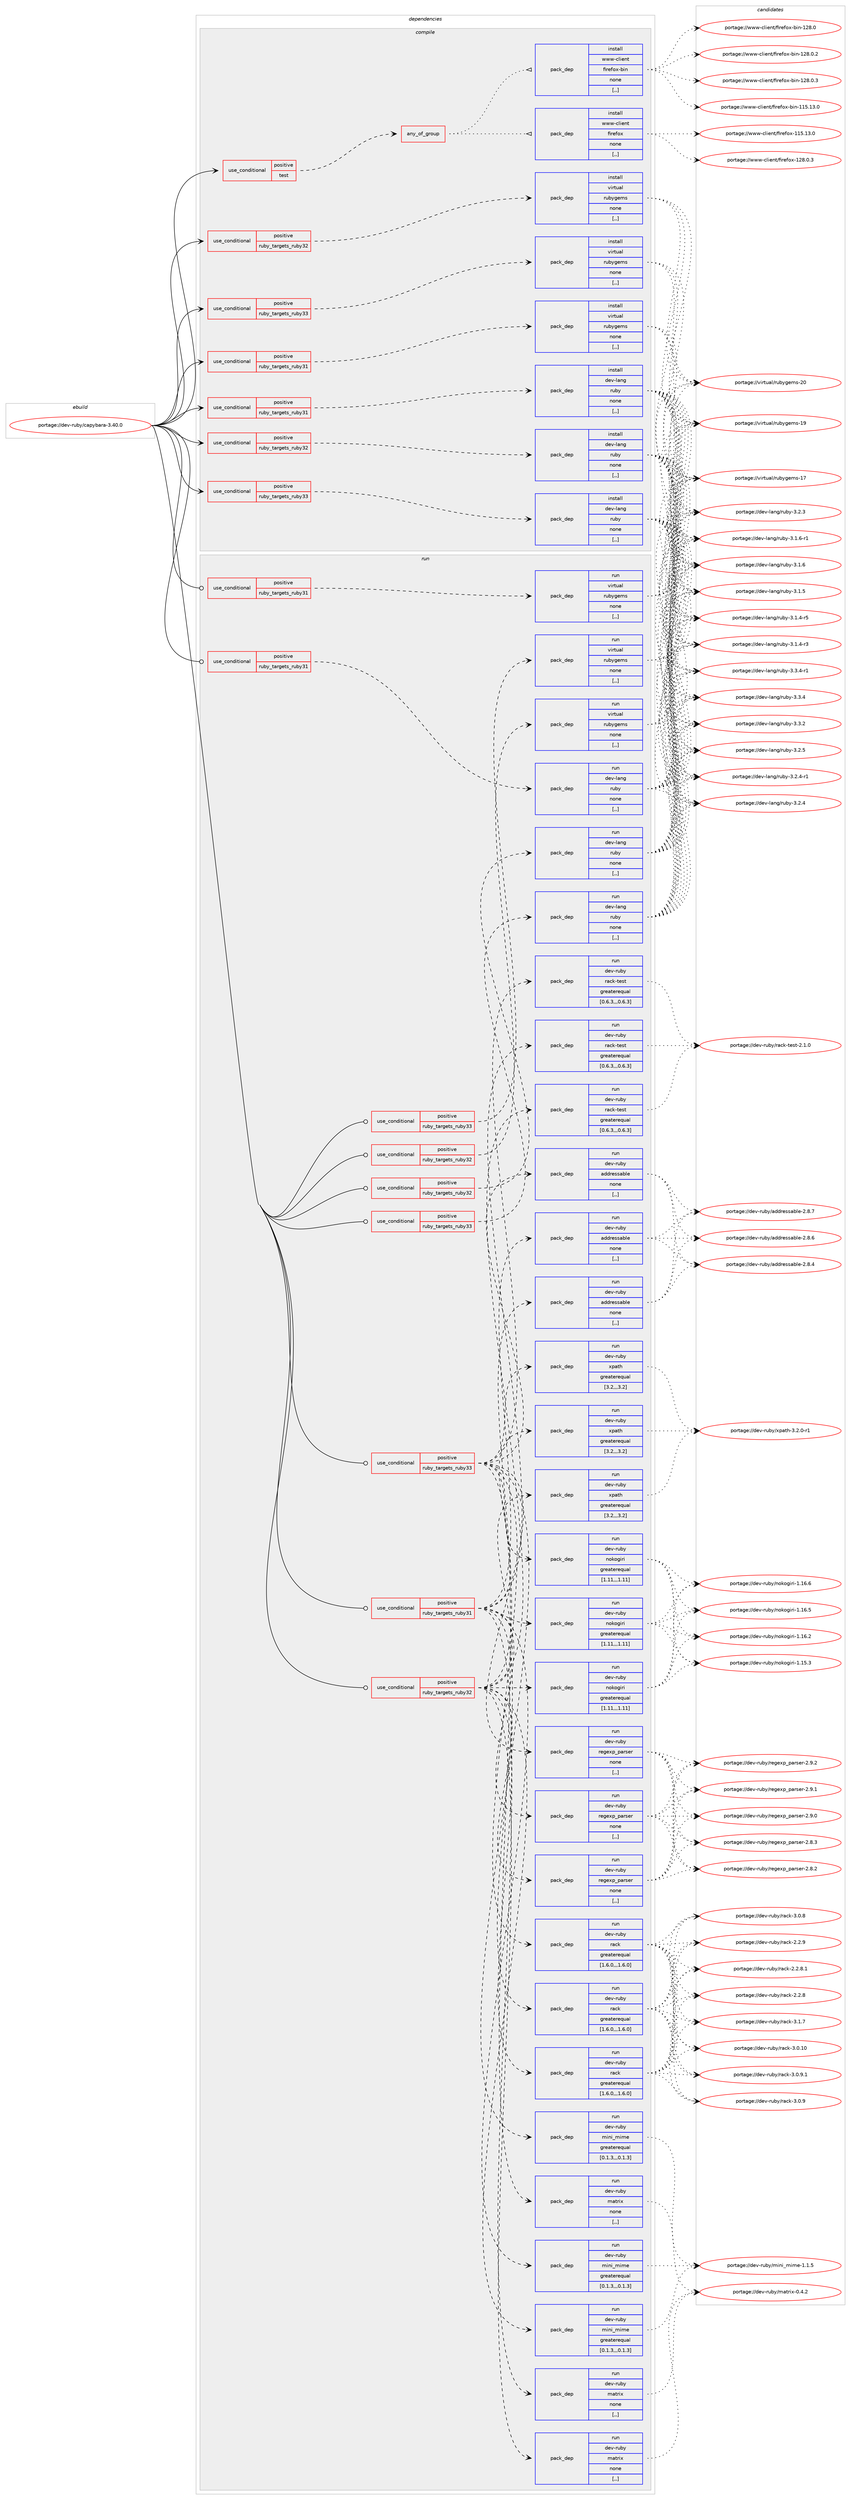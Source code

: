 digraph prolog {

# *************
# Graph options
# *************

newrank=true;
concentrate=true;
compound=true;
graph [rankdir=LR,fontname=Helvetica,fontsize=10,ranksep=1.5];#, ranksep=2.5, nodesep=0.2];
edge  [arrowhead=vee];
node  [fontname=Helvetica,fontsize=10];

# **********
# The ebuild
# **********

subgraph cluster_leftcol {
color=gray;
label=<<i>ebuild</i>>;
id [label="portage://dev-ruby/capybara-3.40.0", color=red, width=4, href="../dev-ruby/capybara-3.40.0.svg"];
}

# ****************
# The dependencies
# ****************

subgraph cluster_midcol {
color=gray;
label=<<i>dependencies</i>>;
subgraph cluster_compile {
fillcolor="#eeeeee";
style=filled;
label=<<i>compile</i>>;
subgraph cond45460 {
dependency178878 [label=<<TABLE BORDER="0" CELLBORDER="1" CELLSPACING="0" CELLPADDING="4"><TR><TD ROWSPAN="3" CELLPADDING="10">use_conditional</TD></TR><TR><TD>positive</TD></TR><TR><TD>ruby_targets_ruby31</TD></TR></TABLE>>, shape=none, color=red];
subgraph pack132127 {
dependency178879 [label=<<TABLE BORDER="0" CELLBORDER="1" CELLSPACING="0" CELLPADDING="4" WIDTH="220"><TR><TD ROWSPAN="6" CELLPADDING="30">pack_dep</TD></TR><TR><TD WIDTH="110">install</TD></TR><TR><TD>dev-lang</TD></TR><TR><TD>ruby</TD></TR><TR><TD>none</TD></TR><TR><TD>[,,]</TD></TR></TABLE>>, shape=none, color=blue];
}
dependency178878:e -> dependency178879:w [weight=20,style="dashed",arrowhead="vee"];
}
id:e -> dependency178878:w [weight=20,style="solid",arrowhead="vee"];
subgraph cond45461 {
dependency178880 [label=<<TABLE BORDER="0" CELLBORDER="1" CELLSPACING="0" CELLPADDING="4"><TR><TD ROWSPAN="3" CELLPADDING="10">use_conditional</TD></TR><TR><TD>positive</TD></TR><TR><TD>ruby_targets_ruby31</TD></TR></TABLE>>, shape=none, color=red];
subgraph pack132128 {
dependency178881 [label=<<TABLE BORDER="0" CELLBORDER="1" CELLSPACING="0" CELLPADDING="4" WIDTH="220"><TR><TD ROWSPAN="6" CELLPADDING="30">pack_dep</TD></TR><TR><TD WIDTH="110">install</TD></TR><TR><TD>virtual</TD></TR><TR><TD>rubygems</TD></TR><TR><TD>none</TD></TR><TR><TD>[,,]</TD></TR></TABLE>>, shape=none, color=blue];
}
dependency178880:e -> dependency178881:w [weight=20,style="dashed",arrowhead="vee"];
}
id:e -> dependency178880:w [weight=20,style="solid",arrowhead="vee"];
subgraph cond45462 {
dependency178882 [label=<<TABLE BORDER="0" CELLBORDER="1" CELLSPACING="0" CELLPADDING="4"><TR><TD ROWSPAN="3" CELLPADDING="10">use_conditional</TD></TR><TR><TD>positive</TD></TR><TR><TD>ruby_targets_ruby32</TD></TR></TABLE>>, shape=none, color=red];
subgraph pack132129 {
dependency178883 [label=<<TABLE BORDER="0" CELLBORDER="1" CELLSPACING="0" CELLPADDING="4" WIDTH="220"><TR><TD ROWSPAN="6" CELLPADDING="30">pack_dep</TD></TR><TR><TD WIDTH="110">install</TD></TR><TR><TD>dev-lang</TD></TR><TR><TD>ruby</TD></TR><TR><TD>none</TD></TR><TR><TD>[,,]</TD></TR></TABLE>>, shape=none, color=blue];
}
dependency178882:e -> dependency178883:w [weight=20,style="dashed",arrowhead="vee"];
}
id:e -> dependency178882:w [weight=20,style="solid",arrowhead="vee"];
subgraph cond45463 {
dependency178884 [label=<<TABLE BORDER="0" CELLBORDER="1" CELLSPACING="0" CELLPADDING="4"><TR><TD ROWSPAN="3" CELLPADDING="10">use_conditional</TD></TR><TR><TD>positive</TD></TR><TR><TD>ruby_targets_ruby32</TD></TR></TABLE>>, shape=none, color=red];
subgraph pack132130 {
dependency178885 [label=<<TABLE BORDER="0" CELLBORDER="1" CELLSPACING="0" CELLPADDING="4" WIDTH="220"><TR><TD ROWSPAN="6" CELLPADDING="30">pack_dep</TD></TR><TR><TD WIDTH="110">install</TD></TR><TR><TD>virtual</TD></TR><TR><TD>rubygems</TD></TR><TR><TD>none</TD></TR><TR><TD>[,,]</TD></TR></TABLE>>, shape=none, color=blue];
}
dependency178884:e -> dependency178885:w [weight=20,style="dashed",arrowhead="vee"];
}
id:e -> dependency178884:w [weight=20,style="solid",arrowhead="vee"];
subgraph cond45464 {
dependency178886 [label=<<TABLE BORDER="0" CELLBORDER="1" CELLSPACING="0" CELLPADDING="4"><TR><TD ROWSPAN="3" CELLPADDING="10">use_conditional</TD></TR><TR><TD>positive</TD></TR><TR><TD>ruby_targets_ruby33</TD></TR></TABLE>>, shape=none, color=red];
subgraph pack132131 {
dependency178887 [label=<<TABLE BORDER="0" CELLBORDER="1" CELLSPACING="0" CELLPADDING="4" WIDTH="220"><TR><TD ROWSPAN="6" CELLPADDING="30">pack_dep</TD></TR><TR><TD WIDTH="110">install</TD></TR><TR><TD>dev-lang</TD></TR><TR><TD>ruby</TD></TR><TR><TD>none</TD></TR><TR><TD>[,,]</TD></TR></TABLE>>, shape=none, color=blue];
}
dependency178886:e -> dependency178887:w [weight=20,style="dashed",arrowhead="vee"];
}
id:e -> dependency178886:w [weight=20,style="solid",arrowhead="vee"];
subgraph cond45465 {
dependency178888 [label=<<TABLE BORDER="0" CELLBORDER="1" CELLSPACING="0" CELLPADDING="4"><TR><TD ROWSPAN="3" CELLPADDING="10">use_conditional</TD></TR><TR><TD>positive</TD></TR><TR><TD>ruby_targets_ruby33</TD></TR></TABLE>>, shape=none, color=red];
subgraph pack132132 {
dependency178889 [label=<<TABLE BORDER="0" CELLBORDER="1" CELLSPACING="0" CELLPADDING="4" WIDTH="220"><TR><TD ROWSPAN="6" CELLPADDING="30">pack_dep</TD></TR><TR><TD WIDTH="110">install</TD></TR><TR><TD>virtual</TD></TR><TR><TD>rubygems</TD></TR><TR><TD>none</TD></TR><TR><TD>[,,]</TD></TR></TABLE>>, shape=none, color=blue];
}
dependency178888:e -> dependency178889:w [weight=20,style="dashed",arrowhead="vee"];
}
id:e -> dependency178888:w [weight=20,style="solid",arrowhead="vee"];
subgraph cond45466 {
dependency178890 [label=<<TABLE BORDER="0" CELLBORDER="1" CELLSPACING="0" CELLPADDING="4"><TR><TD ROWSPAN="3" CELLPADDING="10">use_conditional</TD></TR><TR><TD>positive</TD></TR><TR><TD>test</TD></TR></TABLE>>, shape=none, color=red];
subgraph any1141 {
dependency178891 [label=<<TABLE BORDER="0" CELLBORDER="1" CELLSPACING="0" CELLPADDING="4"><TR><TD CELLPADDING="10">any_of_group</TD></TR></TABLE>>, shape=none, color=red];subgraph pack132133 {
dependency178892 [label=<<TABLE BORDER="0" CELLBORDER="1" CELLSPACING="0" CELLPADDING="4" WIDTH="220"><TR><TD ROWSPAN="6" CELLPADDING="30">pack_dep</TD></TR><TR><TD WIDTH="110">install</TD></TR><TR><TD>www-client</TD></TR><TR><TD>firefox</TD></TR><TR><TD>none</TD></TR><TR><TD>[,,]</TD></TR></TABLE>>, shape=none, color=blue];
}
dependency178891:e -> dependency178892:w [weight=20,style="dotted",arrowhead="oinv"];
subgraph pack132134 {
dependency178893 [label=<<TABLE BORDER="0" CELLBORDER="1" CELLSPACING="0" CELLPADDING="4" WIDTH="220"><TR><TD ROWSPAN="6" CELLPADDING="30">pack_dep</TD></TR><TR><TD WIDTH="110">install</TD></TR><TR><TD>www-client</TD></TR><TR><TD>firefox-bin</TD></TR><TR><TD>none</TD></TR><TR><TD>[,,]</TD></TR></TABLE>>, shape=none, color=blue];
}
dependency178891:e -> dependency178893:w [weight=20,style="dotted",arrowhead="oinv"];
}
dependency178890:e -> dependency178891:w [weight=20,style="dashed",arrowhead="vee"];
}
id:e -> dependency178890:w [weight=20,style="solid",arrowhead="vee"];
}
subgraph cluster_compileandrun {
fillcolor="#eeeeee";
style=filled;
label=<<i>compile and run</i>>;
}
subgraph cluster_run {
fillcolor="#eeeeee";
style=filled;
label=<<i>run</i>>;
subgraph cond45467 {
dependency178894 [label=<<TABLE BORDER="0" CELLBORDER="1" CELLSPACING="0" CELLPADDING="4"><TR><TD ROWSPAN="3" CELLPADDING="10">use_conditional</TD></TR><TR><TD>positive</TD></TR><TR><TD>ruby_targets_ruby31</TD></TR></TABLE>>, shape=none, color=red];
subgraph pack132135 {
dependency178895 [label=<<TABLE BORDER="0" CELLBORDER="1" CELLSPACING="0" CELLPADDING="4" WIDTH="220"><TR><TD ROWSPAN="6" CELLPADDING="30">pack_dep</TD></TR><TR><TD WIDTH="110">run</TD></TR><TR><TD>dev-lang</TD></TR><TR><TD>ruby</TD></TR><TR><TD>none</TD></TR><TR><TD>[,,]</TD></TR></TABLE>>, shape=none, color=blue];
}
dependency178894:e -> dependency178895:w [weight=20,style="dashed",arrowhead="vee"];
}
id:e -> dependency178894:w [weight=20,style="solid",arrowhead="odot"];
subgraph cond45468 {
dependency178896 [label=<<TABLE BORDER="0" CELLBORDER="1" CELLSPACING="0" CELLPADDING="4"><TR><TD ROWSPAN="3" CELLPADDING="10">use_conditional</TD></TR><TR><TD>positive</TD></TR><TR><TD>ruby_targets_ruby31</TD></TR></TABLE>>, shape=none, color=red];
subgraph pack132136 {
dependency178897 [label=<<TABLE BORDER="0" CELLBORDER="1" CELLSPACING="0" CELLPADDING="4" WIDTH="220"><TR><TD ROWSPAN="6" CELLPADDING="30">pack_dep</TD></TR><TR><TD WIDTH="110">run</TD></TR><TR><TD>dev-ruby</TD></TR><TR><TD>addressable</TD></TR><TR><TD>none</TD></TR><TR><TD>[,,]</TD></TR></TABLE>>, shape=none, color=blue];
}
dependency178896:e -> dependency178897:w [weight=20,style="dashed",arrowhead="vee"];
subgraph pack132137 {
dependency178898 [label=<<TABLE BORDER="0" CELLBORDER="1" CELLSPACING="0" CELLPADDING="4" WIDTH="220"><TR><TD ROWSPAN="6" CELLPADDING="30">pack_dep</TD></TR><TR><TD WIDTH="110">run</TD></TR><TR><TD>dev-ruby</TD></TR><TR><TD>matrix</TD></TR><TR><TD>none</TD></TR><TR><TD>[,,]</TD></TR></TABLE>>, shape=none, color=blue];
}
dependency178896:e -> dependency178898:w [weight=20,style="dashed",arrowhead="vee"];
subgraph pack132138 {
dependency178899 [label=<<TABLE BORDER="0" CELLBORDER="1" CELLSPACING="0" CELLPADDING="4" WIDTH="220"><TR><TD ROWSPAN="6" CELLPADDING="30">pack_dep</TD></TR><TR><TD WIDTH="110">run</TD></TR><TR><TD>dev-ruby</TD></TR><TR><TD>mini_mime</TD></TR><TR><TD>greaterequal</TD></TR><TR><TD>[0.1.3,,,0.1.3]</TD></TR></TABLE>>, shape=none, color=blue];
}
dependency178896:e -> dependency178899:w [weight=20,style="dashed",arrowhead="vee"];
subgraph pack132139 {
dependency178900 [label=<<TABLE BORDER="0" CELLBORDER="1" CELLSPACING="0" CELLPADDING="4" WIDTH="220"><TR><TD ROWSPAN="6" CELLPADDING="30">pack_dep</TD></TR><TR><TD WIDTH="110">run</TD></TR><TR><TD>dev-ruby</TD></TR><TR><TD>nokogiri</TD></TR><TR><TD>greaterequal</TD></TR><TR><TD>[1.11,,,1.11]</TD></TR></TABLE>>, shape=none, color=blue];
}
dependency178896:e -> dependency178900:w [weight=20,style="dashed",arrowhead="vee"];
subgraph pack132140 {
dependency178901 [label=<<TABLE BORDER="0" CELLBORDER="1" CELLSPACING="0" CELLPADDING="4" WIDTH="220"><TR><TD ROWSPAN="6" CELLPADDING="30">pack_dep</TD></TR><TR><TD WIDTH="110">run</TD></TR><TR><TD>dev-ruby</TD></TR><TR><TD>rack</TD></TR><TR><TD>greaterequal</TD></TR><TR><TD>[1.6.0,,,1.6.0]</TD></TR></TABLE>>, shape=none, color=blue];
}
dependency178896:e -> dependency178901:w [weight=20,style="dashed",arrowhead="vee"];
subgraph pack132141 {
dependency178902 [label=<<TABLE BORDER="0" CELLBORDER="1" CELLSPACING="0" CELLPADDING="4" WIDTH="220"><TR><TD ROWSPAN="6" CELLPADDING="30">pack_dep</TD></TR><TR><TD WIDTH="110">run</TD></TR><TR><TD>dev-ruby</TD></TR><TR><TD>rack-test</TD></TR><TR><TD>greaterequal</TD></TR><TR><TD>[0.6.3,,,0.6.3]</TD></TR></TABLE>>, shape=none, color=blue];
}
dependency178896:e -> dependency178902:w [weight=20,style="dashed",arrowhead="vee"];
subgraph pack132142 {
dependency178903 [label=<<TABLE BORDER="0" CELLBORDER="1" CELLSPACING="0" CELLPADDING="4" WIDTH="220"><TR><TD ROWSPAN="6" CELLPADDING="30">pack_dep</TD></TR><TR><TD WIDTH="110">run</TD></TR><TR><TD>dev-ruby</TD></TR><TR><TD>regexp_parser</TD></TR><TR><TD>none</TD></TR><TR><TD>[,,]</TD></TR></TABLE>>, shape=none, color=blue];
}
dependency178896:e -> dependency178903:w [weight=20,style="dashed",arrowhead="vee"];
subgraph pack132143 {
dependency178904 [label=<<TABLE BORDER="0" CELLBORDER="1" CELLSPACING="0" CELLPADDING="4" WIDTH="220"><TR><TD ROWSPAN="6" CELLPADDING="30">pack_dep</TD></TR><TR><TD WIDTH="110">run</TD></TR><TR><TD>dev-ruby</TD></TR><TR><TD>xpath</TD></TR><TR><TD>greaterequal</TD></TR><TR><TD>[3.2,,,3.2]</TD></TR></TABLE>>, shape=none, color=blue];
}
dependency178896:e -> dependency178904:w [weight=20,style="dashed",arrowhead="vee"];
}
id:e -> dependency178896:w [weight=20,style="solid",arrowhead="odot"];
subgraph cond45469 {
dependency178905 [label=<<TABLE BORDER="0" CELLBORDER="1" CELLSPACING="0" CELLPADDING="4"><TR><TD ROWSPAN="3" CELLPADDING="10">use_conditional</TD></TR><TR><TD>positive</TD></TR><TR><TD>ruby_targets_ruby31</TD></TR></TABLE>>, shape=none, color=red];
subgraph pack132144 {
dependency178906 [label=<<TABLE BORDER="0" CELLBORDER="1" CELLSPACING="0" CELLPADDING="4" WIDTH="220"><TR><TD ROWSPAN="6" CELLPADDING="30">pack_dep</TD></TR><TR><TD WIDTH="110">run</TD></TR><TR><TD>virtual</TD></TR><TR><TD>rubygems</TD></TR><TR><TD>none</TD></TR><TR><TD>[,,]</TD></TR></TABLE>>, shape=none, color=blue];
}
dependency178905:e -> dependency178906:w [weight=20,style="dashed",arrowhead="vee"];
}
id:e -> dependency178905:w [weight=20,style="solid",arrowhead="odot"];
subgraph cond45470 {
dependency178907 [label=<<TABLE BORDER="0" CELLBORDER="1" CELLSPACING="0" CELLPADDING="4"><TR><TD ROWSPAN="3" CELLPADDING="10">use_conditional</TD></TR><TR><TD>positive</TD></TR><TR><TD>ruby_targets_ruby32</TD></TR></TABLE>>, shape=none, color=red];
subgraph pack132145 {
dependency178908 [label=<<TABLE BORDER="0" CELLBORDER="1" CELLSPACING="0" CELLPADDING="4" WIDTH="220"><TR><TD ROWSPAN="6" CELLPADDING="30">pack_dep</TD></TR><TR><TD WIDTH="110">run</TD></TR><TR><TD>dev-lang</TD></TR><TR><TD>ruby</TD></TR><TR><TD>none</TD></TR><TR><TD>[,,]</TD></TR></TABLE>>, shape=none, color=blue];
}
dependency178907:e -> dependency178908:w [weight=20,style="dashed",arrowhead="vee"];
}
id:e -> dependency178907:w [weight=20,style="solid",arrowhead="odot"];
subgraph cond45471 {
dependency178909 [label=<<TABLE BORDER="0" CELLBORDER="1" CELLSPACING="0" CELLPADDING="4"><TR><TD ROWSPAN="3" CELLPADDING="10">use_conditional</TD></TR><TR><TD>positive</TD></TR><TR><TD>ruby_targets_ruby32</TD></TR></TABLE>>, shape=none, color=red];
subgraph pack132146 {
dependency178910 [label=<<TABLE BORDER="0" CELLBORDER="1" CELLSPACING="0" CELLPADDING="4" WIDTH="220"><TR><TD ROWSPAN="6" CELLPADDING="30">pack_dep</TD></TR><TR><TD WIDTH="110">run</TD></TR><TR><TD>dev-ruby</TD></TR><TR><TD>addressable</TD></TR><TR><TD>none</TD></TR><TR><TD>[,,]</TD></TR></TABLE>>, shape=none, color=blue];
}
dependency178909:e -> dependency178910:w [weight=20,style="dashed",arrowhead="vee"];
subgraph pack132147 {
dependency178911 [label=<<TABLE BORDER="0" CELLBORDER="1" CELLSPACING="0" CELLPADDING="4" WIDTH="220"><TR><TD ROWSPAN="6" CELLPADDING="30">pack_dep</TD></TR><TR><TD WIDTH="110">run</TD></TR><TR><TD>dev-ruby</TD></TR><TR><TD>matrix</TD></TR><TR><TD>none</TD></TR><TR><TD>[,,]</TD></TR></TABLE>>, shape=none, color=blue];
}
dependency178909:e -> dependency178911:w [weight=20,style="dashed",arrowhead="vee"];
subgraph pack132148 {
dependency178912 [label=<<TABLE BORDER="0" CELLBORDER="1" CELLSPACING="0" CELLPADDING="4" WIDTH="220"><TR><TD ROWSPAN="6" CELLPADDING="30">pack_dep</TD></TR><TR><TD WIDTH="110">run</TD></TR><TR><TD>dev-ruby</TD></TR><TR><TD>mini_mime</TD></TR><TR><TD>greaterequal</TD></TR><TR><TD>[0.1.3,,,0.1.3]</TD></TR></TABLE>>, shape=none, color=blue];
}
dependency178909:e -> dependency178912:w [weight=20,style="dashed",arrowhead="vee"];
subgraph pack132149 {
dependency178913 [label=<<TABLE BORDER="0" CELLBORDER="1" CELLSPACING="0" CELLPADDING="4" WIDTH="220"><TR><TD ROWSPAN="6" CELLPADDING="30">pack_dep</TD></TR><TR><TD WIDTH="110">run</TD></TR><TR><TD>dev-ruby</TD></TR><TR><TD>nokogiri</TD></TR><TR><TD>greaterequal</TD></TR><TR><TD>[1.11,,,1.11]</TD></TR></TABLE>>, shape=none, color=blue];
}
dependency178909:e -> dependency178913:w [weight=20,style="dashed",arrowhead="vee"];
subgraph pack132150 {
dependency178914 [label=<<TABLE BORDER="0" CELLBORDER="1" CELLSPACING="0" CELLPADDING="4" WIDTH="220"><TR><TD ROWSPAN="6" CELLPADDING="30">pack_dep</TD></TR><TR><TD WIDTH="110">run</TD></TR><TR><TD>dev-ruby</TD></TR><TR><TD>rack</TD></TR><TR><TD>greaterequal</TD></TR><TR><TD>[1.6.0,,,1.6.0]</TD></TR></TABLE>>, shape=none, color=blue];
}
dependency178909:e -> dependency178914:w [weight=20,style="dashed",arrowhead="vee"];
subgraph pack132151 {
dependency178915 [label=<<TABLE BORDER="0" CELLBORDER="1" CELLSPACING="0" CELLPADDING="4" WIDTH="220"><TR><TD ROWSPAN="6" CELLPADDING="30">pack_dep</TD></TR><TR><TD WIDTH="110">run</TD></TR><TR><TD>dev-ruby</TD></TR><TR><TD>rack-test</TD></TR><TR><TD>greaterequal</TD></TR><TR><TD>[0.6.3,,,0.6.3]</TD></TR></TABLE>>, shape=none, color=blue];
}
dependency178909:e -> dependency178915:w [weight=20,style="dashed",arrowhead="vee"];
subgraph pack132152 {
dependency178916 [label=<<TABLE BORDER="0" CELLBORDER="1" CELLSPACING="0" CELLPADDING="4" WIDTH="220"><TR><TD ROWSPAN="6" CELLPADDING="30">pack_dep</TD></TR><TR><TD WIDTH="110">run</TD></TR><TR><TD>dev-ruby</TD></TR><TR><TD>regexp_parser</TD></TR><TR><TD>none</TD></TR><TR><TD>[,,]</TD></TR></TABLE>>, shape=none, color=blue];
}
dependency178909:e -> dependency178916:w [weight=20,style="dashed",arrowhead="vee"];
subgraph pack132153 {
dependency178917 [label=<<TABLE BORDER="0" CELLBORDER="1" CELLSPACING="0" CELLPADDING="4" WIDTH="220"><TR><TD ROWSPAN="6" CELLPADDING="30">pack_dep</TD></TR><TR><TD WIDTH="110">run</TD></TR><TR><TD>dev-ruby</TD></TR><TR><TD>xpath</TD></TR><TR><TD>greaterequal</TD></TR><TR><TD>[3.2,,,3.2]</TD></TR></TABLE>>, shape=none, color=blue];
}
dependency178909:e -> dependency178917:w [weight=20,style="dashed",arrowhead="vee"];
}
id:e -> dependency178909:w [weight=20,style="solid",arrowhead="odot"];
subgraph cond45472 {
dependency178918 [label=<<TABLE BORDER="0" CELLBORDER="1" CELLSPACING="0" CELLPADDING="4"><TR><TD ROWSPAN="3" CELLPADDING="10">use_conditional</TD></TR><TR><TD>positive</TD></TR><TR><TD>ruby_targets_ruby32</TD></TR></TABLE>>, shape=none, color=red];
subgraph pack132154 {
dependency178919 [label=<<TABLE BORDER="0" CELLBORDER="1" CELLSPACING="0" CELLPADDING="4" WIDTH="220"><TR><TD ROWSPAN="6" CELLPADDING="30">pack_dep</TD></TR><TR><TD WIDTH="110">run</TD></TR><TR><TD>virtual</TD></TR><TR><TD>rubygems</TD></TR><TR><TD>none</TD></TR><TR><TD>[,,]</TD></TR></TABLE>>, shape=none, color=blue];
}
dependency178918:e -> dependency178919:w [weight=20,style="dashed",arrowhead="vee"];
}
id:e -> dependency178918:w [weight=20,style="solid",arrowhead="odot"];
subgraph cond45473 {
dependency178920 [label=<<TABLE BORDER="0" CELLBORDER="1" CELLSPACING="0" CELLPADDING="4"><TR><TD ROWSPAN="3" CELLPADDING="10">use_conditional</TD></TR><TR><TD>positive</TD></TR><TR><TD>ruby_targets_ruby33</TD></TR></TABLE>>, shape=none, color=red];
subgraph pack132155 {
dependency178921 [label=<<TABLE BORDER="0" CELLBORDER="1" CELLSPACING="0" CELLPADDING="4" WIDTH="220"><TR><TD ROWSPAN="6" CELLPADDING="30">pack_dep</TD></TR><TR><TD WIDTH="110">run</TD></TR><TR><TD>dev-lang</TD></TR><TR><TD>ruby</TD></TR><TR><TD>none</TD></TR><TR><TD>[,,]</TD></TR></TABLE>>, shape=none, color=blue];
}
dependency178920:e -> dependency178921:w [weight=20,style="dashed",arrowhead="vee"];
}
id:e -> dependency178920:w [weight=20,style="solid",arrowhead="odot"];
subgraph cond45474 {
dependency178922 [label=<<TABLE BORDER="0" CELLBORDER="1" CELLSPACING="0" CELLPADDING="4"><TR><TD ROWSPAN="3" CELLPADDING="10">use_conditional</TD></TR><TR><TD>positive</TD></TR><TR><TD>ruby_targets_ruby33</TD></TR></TABLE>>, shape=none, color=red];
subgraph pack132156 {
dependency178923 [label=<<TABLE BORDER="0" CELLBORDER="1" CELLSPACING="0" CELLPADDING="4" WIDTH="220"><TR><TD ROWSPAN="6" CELLPADDING="30">pack_dep</TD></TR><TR><TD WIDTH="110">run</TD></TR><TR><TD>dev-ruby</TD></TR><TR><TD>addressable</TD></TR><TR><TD>none</TD></TR><TR><TD>[,,]</TD></TR></TABLE>>, shape=none, color=blue];
}
dependency178922:e -> dependency178923:w [weight=20,style="dashed",arrowhead="vee"];
subgraph pack132157 {
dependency178924 [label=<<TABLE BORDER="0" CELLBORDER="1" CELLSPACING="0" CELLPADDING="4" WIDTH="220"><TR><TD ROWSPAN="6" CELLPADDING="30">pack_dep</TD></TR><TR><TD WIDTH="110">run</TD></TR><TR><TD>dev-ruby</TD></TR><TR><TD>matrix</TD></TR><TR><TD>none</TD></TR><TR><TD>[,,]</TD></TR></TABLE>>, shape=none, color=blue];
}
dependency178922:e -> dependency178924:w [weight=20,style="dashed",arrowhead="vee"];
subgraph pack132158 {
dependency178925 [label=<<TABLE BORDER="0" CELLBORDER="1" CELLSPACING="0" CELLPADDING="4" WIDTH="220"><TR><TD ROWSPAN="6" CELLPADDING="30">pack_dep</TD></TR><TR><TD WIDTH="110">run</TD></TR><TR><TD>dev-ruby</TD></TR><TR><TD>mini_mime</TD></TR><TR><TD>greaterequal</TD></TR><TR><TD>[0.1.3,,,0.1.3]</TD></TR></TABLE>>, shape=none, color=blue];
}
dependency178922:e -> dependency178925:w [weight=20,style="dashed",arrowhead="vee"];
subgraph pack132159 {
dependency178926 [label=<<TABLE BORDER="0" CELLBORDER="1" CELLSPACING="0" CELLPADDING="4" WIDTH="220"><TR><TD ROWSPAN="6" CELLPADDING="30">pack_dep</TD></TR><TR><TD WIDTH="110">run</TD></TR><TR><TD>dev-ruby</TD></TR><TR><TD>nokogiri</TD></TR><TR><TD>greaterequal</TD></TR><TR><TD>[1.11,,,1.11]</TD></TR></TABLE>>, shape=none, color=blue];
}
dependency178922:e -> dependency178926:w [weight=20,style="dashed",arrowhead="vee"];
subgraph pack132160 {
dependency178927 [label=<<TABLE BORDER="0" CELLBORDER="1" CELLSPACING="0" CELLPADDING="4" WIDTH="220"><TR><TD ROWSPAN="6" CELLPADDING="30">pack_dep</TD></TR><TR><TD WIDTH="110">run</TD></TR><TR><TD>dev-ruby</TD></TR><TR><TD>rack</TD></TR><TR><TD>greaterequal</TD></TR><TR><TD>[1.6.0,,,1.6.0]</TD></TR></TABLE>>, shape=none, color=blue];
}
dependency178922:e -> dependency178927:w [weight=20,style="dashed",arrowhead="vee"];
subgraph pack132161 {
dependency178928 [label=<<TABLE BORDER="0" CELLBORDER="1" CELLSPACING="0" CELLPADDING="4" WIDTH="220"><TR><TD ROWSPAN="6" CELLPADDING="30">pack_dep</TD></TR><TR><TD WIDTH="110">run</TD></TR><TR><TD>dev-ruby</TD></TR><TR><TD>rack-test</TD></TR><TR><TD>greaterequal</TD></TR><TR><TD>[0.6.3,,,0.6.3]</TD></TR></TABLE>>, shape=none, color=blue];
}
dependency178922:e -> dependency178928:w [weight=20,style="dashed",arrowhead="vee"];
subgraph pack132162 {
dependency178929 [label=<<TABLE BORDER="0" CELLBORDER="1" CELLSPACING="0" CELLPADDING="4" WIDTH="220"><TR><TD ROWSPAN="6" CELLPADDING="30">pack_dep</TD></TR><TR><TD WIDTH="110">run</TD></TR><TR><TD>dev-ruby</TD></TR><TR><TD>regexp_parser</TD></TR><TR><TD>none</TD></TR><TR><TD>[,,]</TD></TR></TABLE>>, shape=none, color=blue];
}
dependency178922:e -> dependency178929:w [weight=20,style="dashed",arrowhead="vee"];
subgraph pack132163 {
dependency178930 [label=<<TABLE BORDER="0" CELLBORDER="1" CELLSPACING="0" CELLPADDING="4" WIDTH="220"><TR><TD ROWSPAN="6" CELLPADDING="30">pack_dep</TD></TR><TR><TD WIDTH="110">run</TD></TR><TR><TD>dev-ruby</TD></TR><TR><TD>xpath</TD></TR><TR><TD>greaterequal</TD></TR><TR><TD>[3.2,,,3.2]</TD></TR></TABLE>>, shape=none, color=blue];
}
dependency178922:e -> dependency178930:w [weight=20,style="dashed",arrowhead="vee"];
}
id:e -> dependency178922:w [weight=20,style="solid",arrowhead="odot"];
subgraph cond45475 {
dependency178931 [label=<<TABLE BORDER="0" CELLBORDER="1" CELLSPACING="0" CELLPADDING="4"><TR><TD ROWSPAN="3" CELLPADDING="10">use_conditional</TD></TR><TR><TD>positive</TD></TR><TR><TD>ruby_targets_ruby33</TD></TR></TABLE>>, shape=none, color=red];
subgraph pack132164 {
dependency178932 [label=<<TABLE BORDER="0" CELLBORDER="1" CELLSPACING="0" CELLPADDING="4" WIDTH="220"><TR><TD ROWSPAN="6" CELLPADDING="30">pack_dep</TD></TR><TR><TD WIDTH="110">run</TD></TR><TR><TD>virtual</TD></TR><TR><TD>rubygems</TD></TR><TR><TD>none</TD></TR><TR><TD>[,,]</TD></TR></TABLE>>, shape=none, color=blue];
}
dependency178931:e -> dependency178932:w [weight=20,style="dashed",arrowhead="vee"];
}
id:e -> dependency178931:w [weight=20,style="solid",arrowhead="odot"];
}
}

# **************
# The candidates
# **************

subgraph cluster_choices {
rank=same;
color=gray;
label=<<i>candidates</i>>;

subgraph choice132127 {
color=black;
nodesep=1;
choice100101118451089711010347114117981214551465146524511449 [label="portage://dev-lang/ruby-3.3.4-r1", color=red, width=4,href="../dev-lang/ruby-3.3.4-r1.svg"];
choice10010111845108971101034711411798121455146514652 [label="portage://dev-lang/ruby-3.3.4", color=red, width=4,href="../dev-lang/ruby-3.3.4.svg"];
choice10010111845108971101034711411798121455146514650 [label="portage://dev-lang/ruby-3.3.2", color=red, width=4,href="../dev-lang/ruby-3.3.2.svg"];
choice10010111845108971101034711411798121455146504653 [label="portage://dev-lang/ruby-3.2.5", color=red, width=4,href="../dev-lang/ruby-3.2.5.svg"];
choice100101118451089711010347114117981214551465046524511449 [label="portage://dev-lang/ruby-3.2.4-r1", color=red, width=4,href="../dev-lang/ruby-3.2.4-r1.svg"];
choice10010111845108971101034711411798121455146504652 [label="portage://dev-lang/ruby-3.2.4", color=red, width=4,href="../dev-lang/ruby-3.2.4.svg"];
choice10010111845108971101034711411798121455146504651 [label="portage://dev-lang/ruby-3.2.3", color=red, width=4,href="../dev-lang/ruby-3.2.3.svg"];
choice100101118451089711010347114117981214551464946544511449 [label="portage://dev-lang/ruby-3.1.6-r1", color=red, width=4,href="../dev-lang/ruby-3.1.6-r1.svg"];
choice10010111845108971101034711411798121455146494654 [label="portage://dev-lang/ruby-3.1.6", color=red, width=4,href="../dev-lang/ruby-3.1.6.svg"];
choice10010111845108971101034711411798121455146494653 [label="portage://dev-lang/ruby-3.1.5", color=red, width=4,href="../dev-lang/ruby-3.1.5.svg"];
choice100101118451089711010347114117981214551464946524511453 [label="portage://dev-lang/ruby-3.1.4-r5", color=red, width=4,href="../dev-lang/ruby-3.1.4-r5.svg"];
choice100101118451089711010347114117981214551464946524511451 [label="portage://dev-lang/ruby-3.1.4-r3", color=red, width=4,href="../dev-lang/ruby-3.1.4-r3.svg"];
dependency178879:e -> choice100101118451089711010347114117981214551465146524511449:w [style=dotted,weight="100"];
dependency178879:e -> choice10010111845108971101034711411798121455146514652:w [style=dotted,weight="100"];
dependency178879:e -> choice10010111845108971101034711411798121455146514650:w [style=dotted,weight="100"];
dependency178879:e -> choice10010111845108971101034711411798121455146504653:w [style=dotted,weight="100"];
dependency178879:e -> choice100101118451089711010347114117981214551465046524511449:w [style=dotted,weight="100"];
dependency178879:e -> choice10010111845108971101034711411798121455146504652:w [style=dotted,weight="100"];
dependency178879:e -> choice10010111845108971101034711411798121455146504651:w [style=dotted,weight="100"];
dependency178879:e -> choice100101118451089711010347114117981214551464946544511449:w [style=dotted,weight="100"];
dependency178879:e -> choice10010111845108971101034711411798121455146494654:w [style=dotted,weight="100"];
dependency178879:e -> choice10010111845108971101034711411798121455146494653:w [style=dotted,weight="100"];
dependency178879:e -> choice100101118451089711010347114117981214551464946524511453:w [style=dotted,weight="100"];
dependency178879:e -> choice100101118451089711010347114117981214551464946524511451:w [style=dotted,weight="100"];
}
subgraph choice132128 {
color=black;
nodesep=1;
choice118105114116117971084711411798121103101109115455048 [label="portage://virtual/rubygems-20", color=red, width=4,href="../virtual/rubygems-20.svg"];
choice118105114116117971084711411798121103101109115454957 [label="portage://virtual/rubygems-19", color=red, width=4,href="../virtual/rubygems-19.svg"];
choice118105114116117971084711411798121103101109115454955 [label="portage://virtual/rubygems-17", color=red, width=4,href="../virtual/rubygems-17.svg"];
dependency178881:e -> choice118105114116117971084711411798121103101109115455048:w [style=dotted,weight="100"];
dependency178881:e -> choice118105114116117971084711411798121103101109115454957:w [style=dotted,weight="100"];
dependency178881:e -> choice118105114116117971084711411798121103101109115454955:w [style=dotted,weight="100"];
}
subgraph choice132129 {
color=black;
nodesep=1;
choice100101118451089711010347114117981214551465146524511449 [label="portage://dev-lang/ruby-3.3.4-r1", color=red, width=4,href="../dev-lang/ruby-3.3.4-r1.svg"];
choice10010111845108971101034711411798121455146514652 [label="portage://dev-lang/ruby-3.3.4", color=red, width=4,href="../dev-lang/ruby-3.3.4.svg"];
choice10010111845108971101034711411798121455146514650 [label="portage://dev-lang/ruby-3.3.2", color=red, width=4,href="../dev-lang/ruby-3.3.2.svg"];
choice10010111845108971101034711411798121455146504653 [label="portage://dev-lang/ruby-3.2.5", color=red, width=4,href="../dev-lang/ruby-3.2.5.svg"];
choice100101118451089711010347114117981214551465046524511449 [label="portage://dev-lang/ruby-3.2.4-r1", color=red, width=4,href="../dev-lang/ruby-3.2.4-r1.svg"];
choice10010111845108971101034711411798121455146504652 [label="portage://dev-lang/ruby-3.2.4", color=red, width=4,href="../dev-lang/ruby-3.2.4.svg"];
choice10010111845108971101034711411798121455146504651 [label="portage://dev-lang/ruby-3.2.3", color=red, width=4,href="../dev-lang/ruby-3.2.3.svg"];
choice100101118451089711010347114117981214551464946544511449 [label="portage://dev-lang/ruby-3.1.6-r1", color=red, width=4,href="../dev-lang/ruby-3.1.6-r1.svg"];
choice10010111845108971101034711411798121455146494654 [label="portage://dev-lang/ruby-3.1.6", color=red, width=4,href="../dev-lang/ruby-3.1.6.svg"];
choice10010111845108971101034711411798121455146494653 [label="portage://dev-lang/ruby-3.1.5", color=red, width=4,href="../dev-lang/ruby-3.1.5.svg"];
choice100101118451089711010347114117981214551464946524511453 [label="portage://dev-lang/ruby-3.1.4-r5", color=red, width=4,href="../dev-lang/ruby-3.1.4-r5.svg"];
choice100101118451089711010347114117981214551464946524511451 [label="portage://dev-lang/ruby-3.1.4-r3", color=red, width=4,href="../dev-lang/ruby-3.1.4-r3.svg"];
dependency178883:e -> choice100101118451089711010347114117981214551465146524511449:w [style=dotted,weight="100"];
dependency178883:e -> choice10010111845108971101034711411798121455146514652:w [style=dotted,weight="100"];
dependency178883:e -> choice10010111845108971101034711411798121455146514650:w [style=dotted,weight="100"];
dependency178883:e -> choice10010111845108971101034711411798121455146504653:w [style=dotted,weight="100"];
dependency178883:e -> choice100101118451089711010347114117981214551465046524511449:w [style=dotted,weight="100"];
dependency178883:e -> choice10010111845108971101034711411798121455146504652:w [style=dotted,weight="100"];
dependency178883:e -> choice10010111845108971101034711411798121455146504651:w [style=dotted,weight="100"];
dependency178883:e -> choice100101118451089711010347114117981214551464946544511449:w [style=dotted,weight="100"];
dependency178883:e -> choice10010111845108971101034711411798121455146494654:w [style=dotted,weight="100"];
dependency178883:e -> choice10010111845108971101034711411798121455146494653:w [style=dotted,weight="100"];
dependency178883:e -> choice100101118451089711010347114117981214551464946524511453:w [style=dotted,weight="100"];
dependency178883:e -> choice100101118451089711010347114117981214551464946524511451:w [style=dotted,weight="100"];
}
subgraph choice132130 {
color=black;
nodesep=1;
choice118105114116117971084711411798121103101109115455048 [label="portage://virtual/rubygems-20", color=red, width=4,href="../virtual/rubygems-20.svg"];
choice118105114116117971084711411798121103101109115454957 [label="portage://virtual/rubygems-19", color=red, width=4,href="../virtual/rubygems-19.svg"];
choice118105114116117971084711411798121103101109115454955 [label="portage://virtual/rubygems-17", color=red, width=4,href="../virtual/rubygems-17.svg"];
dependency178885:e -> choice118105114116117971084711411798121103101109115455048:w [style=dotted,weight="100"];
dependency178885:e -> choice118105114116117971084711411798121103101109115454957:w [style=dotted,weight="100"];
dependency178885:e -> choice118105114116117971084711411798121103101109115454955:w [style=dotted,weight="100"];
}
subgraph choice132131 {
color=black;
nodesep=1;
choice100101118451089711010347114117981214551465146524511449 [label="portage://dev-lang/ruby-3.3.4-r1", color=red, width=4,href="../dev-lang/ruby-3.3.4-r1.svg"];
choice10010111845108971101034711411798121455146514652 [label="portage://dev-lang/ruby-3.3.4", color=red, width=4,href="../dev-lang/ruby-3.3.4.svg"];
choice10010111845108971101034711411798121455146514650 [label="portage://dev-lang/ruby-3.3.2", color=red, width=4,href="../dev-lang/ruby-3.3.2.svg"];
choice10010111845108971101034711411798121455146504653 [label="portage://dev-lang/ruby-3.2.5", color=red, width=4,href="../dev-lang/ruby-3.2.5.svg"];
choice100101118451089711010347114117981214551465046524511449 [label="portage://dev-lang/ruby-3.2.4-r1", color=red, width=4,href="../dev-lang/ruby-3.2.4-r1.svg"];
choice10010111845108971101034711411798121455146504652 [label="portage://dev-lang/ruby-3.2.4", color=red, width=4,href="../dev-lang/ruby-3.2.4.svg"];
choice10010111845108971101034711411798121455146504651 [label="portage://dev-lang/ruby-3.2.3", color=red, width=4,href="../dev-lang/ruby-3.2.3.svg"];
choice100101118451089711010347114117981214551464946544511449 [label="portage://dev-lang/ruby-3.1.6-r1", color=red, width=4,href="../dev-lang/ruby-3.1.6-r1.svg"];
choice10010111845108971101034711411798121455146494654 [label="portage://dev-lang/ruby-3.1.6", color=red, width=4,href="../dev-lang/ruby-3.1.6.svg"];
choice10010111845108971101034711411798121455146494653 [label="portage://dev-lang/ruby-3.1.5", color=red, width=4,href="../dev-lang/ruby-3.1.5.svg"];
choice100101118451089711010347114117981214551464946524511453 [label="portage://dev-lang/ruby-3.1.4-r5", color=red, width=4,href="../dev-lang/ruby-3.1.4-r5.svg"];
choice100101118451089711010347114117981214551464946524511451 [label="portage://dev-lang/ruby-3.1.4-r3", color=red, width=4,href="../dev-lang/ruby-3.1.4-r3.svg"];
dependency178887:e -> choice100101118451089711010347114117981214551465146524511449:w [style=dotted,weight="100"];
dependency178887:e -> choice10010111845108971101034711411798121455146514652:w [style=dotted,weight="100"];
dependency178887:e -> choice10010111845108971101034711411798121455146514650:w [style=dotted,weight="100"];
dependency178887:e -> choice10010111845108971101034711411798121455146504653:w [style=dotted,weight="100"];
dependency178887:e -> choice100101118451089711010347114117981214551465046524511449:w [style=dotted,weight="100"];
dependency178887:e -> choice10010111845108971101034711411798121455146504652:w [style=dotted,weight="100"];
dependency178887:e -> choice10010111845108971101034711411798121455146504651:w [style=dotted,weight="100"];
dependency178887:e -> choice100101118451089711010347114117981214551464946544511449:w [style=dotted,weight="100"];
dependency178887:e -> choice10010111845108971101034711411798121455146494654:w [style=dotted,weight="100"];
dependency178887:e -> choice10010111845108971101034711411798121455146494653:w [style=dotted,weight="100"];
dependency178887:e -> choice100101118451089711010347114117981214551464946524511453:w [style=dotted,weight="100"];
dependency178887:e -> choice100101118451089711010347114117981214551464946524511451:w [style=dotted,weight="100"];
}
subgraph choice132132 {
color=black;
nodesep=1;
choice118105114116117971084711411798121103101109115455048 [label="portage://virtual/rubygems-20", color=red, width=4,href="../virtual/rubygems-20.svg"];
choice118105114116117971084711411798121103101109115454957 [label="portage://virtual/rubygems-19", color=red, width=4,href="../virtual/rubygems-19.svg"];
choice118105114116117971084711411798121103101109115454955 [label="portage://virtual/rubygems-17", color=red, width=4,href="../virtual/rubygems-17.svg"];
dependency178889:e -> choice118105114116117971084711411798121103101109115455048:w [style=dotted,weight="100"];
dependency178889:e -> choice118105114116117971084711411798121103101109115454957:w [style=dotted,weight="100"];
dependency178889:e -> choice118105114116117971084711411798121103101109115454955:w [style=dotted,weight="100"];
}
subgraph choice132133 {
color=black;
nodesep=1;
choice1191191194599108105101110116471021051141011021111204549505646484651 [label="portage://www-client/firefox-128.0.3", color=red, width=4,href="../www-client/firefox-128.0.3.svg"];
choice119119119459910810510111011647102105114101102111120454949534649514648 [label="portage://www-client/firefox-115.13.0", color=red, width=4,href="../www-client/firefox-115.13.0.svg"];
dependency178892:e -> choice1191191194599108105101110116471021051141011021111204549505646484651:w [style=dotted,weight="100"];
dependency178892:e -> choice119119119459910810510111011647102105114101102111120454949534649514648:w [style=dotted,weight="100"];
}
subgraph choice132134 {
color=black;
nodesep=1;
choice11911911945991081051011101164710210511410110211112045981051104549505646484651 [label="portage://www-client/firefox-bin-128.0.3", color=red, width=4,href="../www-client/firefox-bin-128.0.3.svg"];
choice11911911945991081051011101164710210511410110211112045981051104549505646484650 [label="portage://www-client/firefox-bin-128.0.2", color=red, width=4,href="../www-client/firefox-bin-128.0.2.svg"];
choice1191191194599108105101110116471021051141011021111204598105110454950564648 [label="portage://www-client/firefox-bin-128.0", color=red, width=4,href="../www-client/firefox-bin-128.0.svg"];
choice1191191194599108105101110116471021051141011021111204598105110454949534649514648 [label="portage://www-client/firefox-bin-115.13.0", color=red, width=4,href="../www-client/firefox-bin-115.13.0.svg"];
dependency178893:e -> choice11911911945991081051011101164710210511410110211112045981051104549505646484651:w [style=dotted,weight="100"];
dependency178893:e -> choice11911911945991081051011101164710210511410110211112045981051104549505646484650:w [style=dotted,weight="100"];
dependency178893:e -> choice1191191194599108105101110116471021051141011021111204598105110454950564648:w [style=dotted,weight="100"];
dependency178893:e -> choice1191191194599108105101110116471021051141011021111204598105110454949534649514648:w [style=dotted,weight="100"];
}
subgraph choice132135 {
color=black;
nodesep=1;
choice100101118451089711010347114117981214551465146524511449 [label="portage://dev-lang/ruby-3.3.4-r1", color=red, width=4,href="../dev-lang/ruby-3.3.4-r1.svg"];
choice10010111845108971101034711411798121455146514652 [label="portage://dev-lang/ruby-3.3.4", color=red, width=4,href="../dev-lang/ruby-3.3.4.svg"];
choice10010111845108971101034711411798121455146514650 [label="portage://dev-lang/ruby-3.3.2", color=red, width=4,href="../dev-lang/ruby-3.3.2.svg"];
choice10010111845108971101034711411798121455146504653 [label="portage://dev-lang/ruby-3.2.5", color=red, width=4,href="../dev-lang/ruby-3.2.5.svg"];
choice100101118451089711010347114117981214551465046524511449 [label="portage://dev-lang/ruby-3.2.4-r1", color=red, width=4,href="../dev-lang/ruby-3.2.4-r1.svg"];
choice10010111845108971101034711411798121455146504652 [label="portage://dev-lang/ruby-3.2.4", color=red, width=4,href="../dev-lang/ruby-3.2.4.svg"];
choice10010111845108971101034711411798121455146504651 [label="portage://dev-lang/ruby-3.2.3", color=red, width=4,href="../dev-lang/ruby-3.2.3.svg"];
choice100101118451089711010347114117981214551464946544511449 [label="portage://dev-lang/ruby-3.1.6-r1", color=red, width=4,href="../dev-lang/ruby-3.1.6-r1.svg"];
choice10010111845108971101034711411798121455146494654 [label="portage://dev-lang/ruby-3.1.6", color=red, width=4,href="../dev-lang/ruby-3.1.6.svg"];
choice10010111845108971101034711411798121455146494653 [label="portage://dev-lang/ruby-3.1.5", color=red, width=4,href="../dev-lang/ruby-3.1.5.svg"];
choice100101118451089711010347114117981214551464946524511453 [label="portage://dev-lang/ruby-3.1.4-r5", color=red, width=4,href="../dev-lang/ruby-3.1.4-r5.svg"];
choice100101118451089711010347114117981214551464946524511451 [label="portage://dev-lang/ruby-3.1.4-r3", color=red, width=4,href="../dev-lang/ruby-3.1.4-r3.svg"];
dependency178895:e -> choice100101118451089711010347114117981214551465146524511449:w [style=dotted,weight="100"];
dependency178895:e -> choice10010111845108971101034711411798121455146514652:w [style=dotted,weight="100"];
dependency178895:e -> choice10010111845108971101034711411798121455146514650:w [style=dotted,weight="100"];
dependency178895:e -> choice10010111845108971101034711411798121455146504653:w [style=dotted,weight="100"];
dependency178895:e -> choice100101118451089711010347114117981214551465046524511449:w [style=dotted,weight="100"];
dependency178895:e -> choice10010111845108971101034711411798121455146504652:w [style=dotted,weight="100"];
dependency178895:e -> choice10010111845108971101034711411798121455146504651:w [style=dotted,weight="100"];
dependency178895:e -> choice100101118451089711010347114117981214551464946544511449:w [style=dotted,weight="100"];
dependency178895:e -> choice10010111845108971101034711411798121455146494654:w [style=dotted,weight="100"];
dependency178895:e -> choice10010111845108971101034711411798121455146494653:w [style=dotted,weight="100"];
dependency178895:e -> choice100101118451089711010347114117981214551464946524511453:w [style=dotted,weight="100"];
dependency178895:e -> choice100101118451089711010347114117981214551464946524511451:w [style=dotted,weight="100"];
}
subgraph choice132136 {
color=black;
nodesep=1;
choice100101118451141179812147971001001141011151159798108101455046564655 [label="portage://dev-ruby/addressable-2.8.7", color=red, width=4,href="../dev-ruby/addressable-2.8.7.svg"];
choice100101118451141179812147971001001141011151159798108101455046564654 [label="portage://dev-ruby/addressable-2.8.6", color=red, width=4,href="../dev-ruby/addressable-2.8.6.svg"];
choice100101118451141179812147971001001141011151159798108101455046564652 [label="portage://dev-ruby/addressable-2.8.4", color=red, width=4,href="../dev-ruby/addressable-2.8.4.svg"];
dependency178897:e -> choice100101118451141179812147971001001141011151159798108101455046564655:w [style=dotted,weight="100"];
dependency178897:e -> choice100101118451141179812147971001001141011151159798108101455046564654:w [style=dotted,weight="100"];
dependency178897:e -> choice100101118451141179812147971001001141011151159798108101455046564652:w [style=dotted,weight="100"];
}
subgraph choice132137 {
color=black;
nodesep=1;
choice10010111845114117981214710997116114105120454846524650 [label="portage://dev-ruby/matrix-0.4.2", color=red, width=4,href="../dev-ruby/matrix-0.4.2.svg"];
dependency178898:e -> choice10010111845114117981214710997116114105120454846524650:w [style=dotted,weight="100"];
}
subgraph choice132138 {
color=black;
nodesep=1;
choice10010111845114117981214710910511010595109105109101454946494653 [label="portage://dev-ruby/mini_mime-1.1.5", color=red, width=4,href="../dev-ruby/mini_mime-1.1.5.svg"];
dependency178899:e -> choice10010111845114117981214710910511010595109105109101454946494653:w [style=dotted,weight="100"];
}
subgraph choice132139 {
color=black;
nodesep=1;
choice10010111845114117981214711011110711110310511410545494649544654 [label="portage://dev-ruby/nokogiri-1.16.6", color=red, width=4,href="../dev-ruby/nokogiri-1.16.6.svg"];
choice10010111845114117981214711011110711110310511410545494649544653 [label="portage://dev-ruby/nokogiri-1.16.5", color=red, width=4,href="../dev-ruby/nokogiri-1.16.5.svg"];
choice10010111845114117981214711011110711110310511410545494649544650 [label="portage://dev-ruby/nokogiri-1.16.2", color=red, width=4,href="../dev-ruby/nokogiri-1.16.2.svg"];
choice10010111845114117981214711011110711110310511410545494649534651 [label="portage://dev-ruby/nokogiri-1.15.3", color=red, width=4,href="../dev-ruby/nokogiri-1.15.3.svg"];
dependency178900:e -> choice10010111845114117981214711011110711110310511410545494649544654:w [style=dotted,weight="100"];
dependency178900:e -> choice10010111845114117981214711011110711110310511410545494649544653:w [style=dotted,weight="100"];
dependency178900:e -> choice10010111845114117981214711011110711110310511410545494649544650:w [style=dotted,weight="100"];
dependency178900:e -> choice10010111845114117981214711011110711110310511410545494649534651:w [style=dotted,weight="100"];
}
subgraph choice132140 {
color=black;
nodesep=1;
choice1001011184511411798121471149799107455146494655 [label="portage://dev-ruby/rack-3.1.7", color=red, width=4,href="../dev-ruby/rack-3.1.7.svg"];
choice100101118451141179812147114979910745514648464948 [label="portage://dev-ruby/rack-3.0.10", color=red, width=4,href="../dev-ruby/rack-3.0.10.svg"];
choice10010111845114117981214711497991074551464846574649 [label="portage://dev-ruby/rack-3.0.9.1", color=red, width=4,href="../dev-ruby/rack-3.0.9.1.svg"];
choice1001011184511411798121471149799107455146484657 [label="portage://dev-ruby/rack-3.0.9", color=red, width=4,href="../dev-ruby/rack-3.0.9.svg"];
choice1001011184511411798121471149799107455146484656 [label="portage://dev-ruby/rack-3.0.8", color=red, width=4,href="../dev-ruby/rack-3.0.8.svg"];
choice1001011184511411798121471149799107455046504657 [label="portage://dev-ruby/rack-2.2.9", color=red, width=4,href="../dev-ruby/rack-2.2.9.svg"];
choice10010111845114117981214711497991074550465046564649 [label="portage://dev-ruby/rack-2.2.8.1", color=red, width=4,href="../dev-ruby/rack-2.2.8.1.svg"];
choice1001011184511411798121471149799107455046504656 [label="portage://dev-ruby/rack-2.2.8", color=red, width=4,href="../dev-ruby/rack-2.2.8.svg"];
dependency178901:e -> choice1001011184511411798121471149799107455146494655:w [style=dotted,weight="100"];
dependency178901:e -> choice100101118451141179812147114979910745514648464948:w [style=dotted,weight="100"];
dependency178901:e -> choice10010111845114117981214711497991074551464846574649:w [style=dotted,weight="100"];
dependency178901:e -> choice1001011184511411798121471149799107455146484657:w [style=dotted,weight="100"];
dependency178901:e -> choice1001011184511411798121471149799107455146484656:w [style=dotted,weight="100"];
dependency178901:e -> choice1001011184511411798121471149799107455046504657:w [style=dotted,weight="100"];
dependency178901:e -> choice10010111845114117981214711497991074550465046564649:w [style=dotted,weight="100"];
dependency178901:e -> choice1001011184511411798121471149799107455046504656:w [style=dotted,weight="100"];
}
subgraph choice132141 {
color=black;
nodesep=1;
choice100101118451141179812147114979910745116101115116455046494648 [label="portage://dev-ruby/rack-test-2.1.0", color=red, width=4,href="../dev-ruby/rack-test-2.1.0.svg"];
dependency178902:e -> choice100101118451141179812147114979910745116101115116455046494648:w [style=dotted,weight="100"];
}
subgraph choice132142 {
color=black;
nodesep=1;
choice1001011184511411798121471141011031011201129511297114115101114455046574650 [label="portage://dev-ruby/regexp_parser-2.9.2", color=red, width=4,href="../dev-ruby/regexp_parser-2.9.2.svg"];
choice1001011184511411798121471141011031011201129511297114115101114455046574649 [label="portage://dev-ruby/regexp_parser-2.9.1", color=red, width=4,href="../dev-ruby/regexp_parser-2.9.1.svg"];
choice1001011184511411798121471141011031011201129511297114115101114455046574648 [label="portage://dev-ruby/regexp_parser-2.9.0", color=red, width=4,href="../dev-ruby/regexp_parser-2.9.0.svg"];
choice1001011184511411798121471141011031011201129511297114115101114455046564651 [label="portage://dev-ruby/regexp_parser-2.8.3", color=red, width=4,href="../dev-ruby/regexp_parser-2.8.3.svg"];
choice1001011184511411798121471141011031011201129511297114115101114455046564650 [label="portage://dev-ruby/regexp_parser-2.8.2", color=red, width=4,href="../dev-ruby/regexp_parser-2.8.2.svg"];
dependency178903:e -> choice1001011184511411798121471141011031011201129511297114115101114455046574650:w [style=dotted,weight="100"];
dependency178903:e -> choice1001011184511411798121471141011031011201129511297114115101114455046574649:w [style=dotted,weight="100"];
dependency178903:e -> choice1001011184511411798121471141011031011201129511297114115101114455046574648:w [style=dotted,weight="100"];
dependency178903:e -> choice1001011184511411798121471141011031011201129511297114115101114455046564651:w [style=dotted,weight="100"];
dependency178903:e -> choice1001011184511411798121471141011031011201129511297114115101114455046564650:w [style=dotted,weight="100"];
}
subgraph choice132143 {
color=black;
nodesep=1;
choice100101118451141179812147120112971161044551465046484511449 [label="portage://dev-ruby/xpath-3.2.0-r1", color=red, width=4,href="../dev-ruby/xpath-3.2.0-r1.svg"];
dependency178904:e -> choice100101118451141179812147120112971161044551465046484511449:w [style=dotted,weight="100"];
}
subgraph choice132144 {
color=black;
nodesep=1;
choice118105114116117971084711411798121103101109115455048 [label="portage://virtual/rubygems-20", color=red, width=4,href="../virtual/rubygems-20.svg"];
choice118105114116117971084711411798121103101109115454957 [label="portage://virtual/rubygems-19", color=red, width=4,href="../virtual/rubygems-19.svg"];
choice118105114116117971084711411798121103101109115454955 [label="portage://virtual/rubygems-17", color=red, width=4,href="../virtual/rubygems-17.svg"];
dependency178906:e -> choice118105114116117971084711411798121103101109115455048:w [style=dotted,weight="100"];
dependency178906:e -> choice118105114116117971084711411798121103101109115454957:w [style=dotted,weight="100"];
dependency178906:e -> choice118105114116117971084711411798121103101109115454955:w [style=dotted,weight="100"];
}
subgraph choice132145 {
color=black;
nodesep=1;
choice100101118451089711010347114117981214551465146524511449 [label="portage://dev-lang/ruby-3.3.4-r1", color=red, width=4,href="../dev-lang/ruby-3.3.4-r1.svg"];
choice10010111845108971101034711411798121455146514652 [label="portage://dev-lang/ruby-3.3.4", color=red, width=4,href="../dev-lang/ruby-3.3.4.svg"];
choice10010111845108971101034711411798121455146514650 [label="portage://dev-lang/ruby-3.3.2", color=red, width=4,href="../dev-lang/ruby-3.3.2.svg"];
choice10010111845108971101034711411798121455146504653 [label="portage://dev-lang/ruby-3.2.5", color=red, width=4,href="../dev-lang/ruby-3.2.5.svg"];
choice100101118451089711010347114117981214551465046524511449 [label="portage://dev-lang/ruby-3.2.4-r1", color=red, width=4,href="../dev-lang/ruby-3.2.4-r1.svg"];
choice10010111845108971101034711411798121455146504652 [label="portage://dev-lang/ruby-3.2.4", color=red, width=4,href="../dev-lang/ruby-3.2.4.svg"];
choice10010111845108971101034711411798121455146504651 [label="portage://dev-lang/ruby-3.2.3", color=red, width=4,href="../dev-lang/ruby-3.2.3.svg"];
choice100101118451089711010347114117981214551464946544511449 [label="portage://dev-lang/ruby-3.1.6-r1", color=red, width=4,href="../dev-lang/ruby-3.1.6-r1.svg"];
choice10010111845108971101034711411798121455146494654 [label="portage://dev-lang/ruby-3.1.6", color=red, width=4,href="../dev-lang/ruby-3.1.6.svg"];
choice10010111845108971101034711411798121455146494653 [label="portage://dev-lang/ruby-3.1.5", color=red, width=4,href="../dev-lang/ruby-3.1.5.svg"];
choice100101118451089711010347114117981214551464946524511453 [label="portage://dev-lang/ruby-3.1.4-r5", color=red, width=4,href="../dev-lang/ruby-3.1.4-r5.svg"];
choice100101118451089711010347114117981214551464946524511451 [label="portage://dev-lang/ruby-3.1.4-r3", color=red, width=4,href="../dev-lang/ruby-3.1.4-r3.svg"];
dependency178908:e -> choice100101118451089711010347114117981214551465146524511449:w [style=dotted,weight="100"];
dependency178908:e -> choice10010111845108971101034711411798121455146514652:w [style=dotted,weight="100"];
dependency178908:e -> choice10010111845108971101034711411798121455146514650:w [style=dotted,weight="100"];
dependency178908:e -> choice10010111845108971101034711411798121455146504653:w [style=dotted,weight="100"];
dependency178908:e -> choice100101118451089711010347114117981214551465046524511449:w [style=dotted,weight="100"];
dependency178908:e -> choice10010111845108971101034711411798121455146504652:w [style=dotted,weight="100"];
dependency178908:e -> choice10010111845108971101034711411798121455146504651:w [style=dotted,weight="100"];
dependency178908:e -> choice100101118451089711010347114117981214551464946544511449:w [style=dotted,weight="100"];
dependency178908:e -> choice10010111845108971101034711411798121455146494654:w [style=dotted,weight="100"];
dependency178908:e -> choice10010111845108971101034711411798121455146494653:w [style=dotted,weight="100"];
dependency178908:e -> choice100101118451089711010347114117981214551464946524511453:w [style=dotted,weight="100"];
dependency178908:e -> choice100101118451089711010347114117981214551464946524511451:w [style=dotted,weight="100"];
}
subgraph choice132146 {
color=black;
nodesep=1;
choice100101118451141179812147971001001141011151159798108101455046564655 [label="portage://dev-ruby/addressable-2.8.7", color=red, width=4,href="../dev-ruby/addressable-2.8.7.svg"];
choice100101118451141179812147971001001141011151159798108101455046564654 [label="portage://dev-ruby/addressable-2.8.6", color=red, width=4,href="../dev-ruby/addressable-2.8.6.svg"];
choice100101118451141179812147971001001141011151159798108101455046564652 [label="portage://dev-ruby/addressable-2.8.4", color=red, width=4,href="../dev-ruby/addressable-2.8.4.svg"];
dependency178910:e -> choice100101118451141179812147971001001141011151159798108101455046564655:w [style=dotted,weight="100"];
dependency178910:e -> choice100101118451141179812147971001001141011151159798108101455046564654:w [style=dotted,weight="100"];
dependency178910:e -> choice100101118451141179812147971001001141011151159798108101455046564652:w [style=dotted,weight="100"];
}
subgraph choice132147 {
color=black;
nodesep=1;
choice10010111845114117981214710997116114105120454846524650 [label="portage://dev-ruby/matrix-0.4.2", color=red, width=4,href="../dev-ruby/matrix-0.4.2.svg"];
dependency178911:e -> choice10010111845114117981214710997116114105120454846524650:w [style=dotted,weight="100"];
}
subgraph choice132148 {
color=black;
nodesep=1;
choice10010111845114117981214710910511010595109105109101454946494653 [label="portage://dev-ruby/mini_mime-1.1.5", color=red, width=4,href="../dev-ruby/mini_mime-1.1.5.svg"];
dependency178912:e -> choice10010111845114117981214710910511010595109105109101454946494653:w [style=dotted,weight="100"];
}
subgraph choice132149 {
color=black;
nodesep=1;
choice10010111845114117981214711011110711110310511410545494649544654 [label="portage://dev-ruby/nokogiri-1.16.6", color=red, width=4,href="../dev-ruby/nokogiri-1.16.6.svg"];
choice10010111845114117981214711011110711110310511410545494649544653 [label="portage://dev-ruby/nokogiri-1.16.5", color=red, width=4,href="../dev-ruby/nokogiri-1.16.5.svg"];
choice10010111845114117981214711011110711110310511410545494649544650 [label="portage://dev-ruby/nokogiri-1.16.2", color=red, width=4,href="../dev-ruby/nokogiri-1.16.2.svg"];
choice10010111845114117981214711011110711110310511410545494649534651 [label="portage://dev-ruby/nokogiri-1.15.3", color=red, width=4,href="../dev-ruby/nokogiri-1.15.3.svg"];
dependency178913:e -> choice10010111845114117981214711011110711110310511410545494649544654:w [style=dotted,weight="100"];
dependency178913:e -> choice10010111845114117981214711011110711110310511410545494649544653:w [style=dotted,weight="100"];
dependency178913:e -> choice10010111845114117981214711011110711110310511410545494649544650:w [style=dotted,weight="100"];
dependency178913:e -> choice10010111845114117981214711011110711110310511410545494649534651:w [style=dotted,weight="100"];
}
subgraph choice132150 {
color=black;
nodesep=1;
choice1001011184511411798121471149799107455146494655 [label="portage://dev-ruby/rack-3.1.7", color=red, width=4,href="../dev-ruby/rack-3.1.7.svg"];
choice100101118451141179812147114979910745514648464948 [label="portage://dev-ruby/rack-3.0.10", color=red, width=4,href="../dev-ruby/rack-3.0.10.svg"];
choice10010111845114117981214711497991074551464846574649 [label="portage://dev-ruby/rack-3.0.9.1", color=red, width=4,href="../dev-ruby/rack-3.0.9.1.svg"];
choice1001011184511411798121471149799107455146484657 [label="portage://dev-ruby/rack-3.0.9", color=red, width=4,href="../dev-ruby/rack-3.0.9.svg"];
choice1001011184511411798121471149799107455146484656 [label="portage://dev-ruby/rack-3.0.8", color=red, width=4,href="../dev-ruby/rack-3.0.8.svg"];
choice1001011184511411798121471149799107455046504657 [label="portage://dev-ruby/rack-2.2.9", color=red, width=4,href="../dev-ruby/rack-2.2.9.svg"];
choice10010111845114117981214711497991074550465046564649 [label="portage://dev-ruby/rack-2.2.8.1", color=red, width=4,href="../dev-ruby/rack-2.2.8.1.svg"];
choice1001011184511411798121471149799107455046504656 [label="portage://dev-ruby/rack-2.2.8", color=red, width=4,href="../dev-ruby/rack-2.2.8.svg"];
dependency178914:e -> choice1001011184511411798121471149799107455146494655:w [style=dotted,weight="100"];
dependency178914:e -> choice100101118451141179812147114979910745514648464948:w [style=dotted,weight="100"];
dependency178914:e -> choice10010111845114117981214711497991074551464846574649:w [style=dotted,weight="100"];
dependency178914:e -> choice1001011184511411798121471149799107455146484657:w [style=dotted,weight="100"];
dependency178914:e -> choice1001011184511411798121471149799107455146484656:w [style=dotted,weight="100"];
dependency178914:e -> choice1001011184511411798121471149799107455046504657:w [style=dotted,weight="100"];
dependency178914:e -> choice10010111845114117981214711497991074550465046564649:w [style=dotted,weight="100"];
dependency178914:e -> choice1001011184511411798121471149799107455046504656:w [style=dotted,weight="100"];
}
subgraph choice132151 {
color=black;
nodesep=1;
choice100101118451141179812147114979910745116101115116455046494648 [label="portage://dev-ruby/rack-test-2.1.0", color=red, width=4,href="../dev-ruby/rack-test-2.1.0.svg"];
dependency178915:e -> choice100101118451141179812147114979910745116101115116455046494648:w [style=dotted,weight="100"];
}
subgraph choice132152 {
color=black;
nodesep=1;
choice1001011184511411798121471141011031011201129511297114115101114455046574650 [label="portage://dev-ruby/regexp_parser-2.9.2", color=red, width=4,href="../dev-ruby/regexp_parser-2.9.2.svg"];
choice1001011184511411798121471141011031011201129511297114115101114455046574649 [label="portage://dev-ruby/regexp_parser-2.9.1", color=red, width=4,href="../dev-ruby/regexp_parser-2.9.1.svg"];
choice1001011184511411798121471141011031011201129511297114115101114455046574648 [label="portage://dev-ruby/regexp_parser-2.9.0", color=red, width=4,href="../dev-ruby/regexp_parser-2.9.0.svg"];
choice1001011184511411798121471141011031011201129511297114115101114455046564651 [label="portage://dev-ruby/regexp_parser-2.8.3", color=red, width=4,href="../dev-ruby/regexp_parser-2.8.3.svg"];
choice1001011184511411798121471141011031011201129511297114115101114455046564650 [label="portage://dev-ruby/regexp_parser-2.8.2", color=red, width=4,href="../dev-ruby/regexp_parser-2.8.2.svg"];
dependency178916:e -> choice1001011184511411798121471141011031011201129511297114115101114455046574650:w [style=dotted,weight="100"];
dependency178916:e -> choice1001011184511411798121471141011031011201129511297114115101114455046574649:w [style=dotted,weight="100"];
dependency178916:e -> choice1001011184511411798121471141011031011201129511297114115101114455046574648:w [style=dotted,weight="100"];
dependency178916:e -> choice1001011184511411798121471141011031011201129511297114115101114455046564651:w [style=dotted,weight="100"];
dependency178916:e -> choice1001011184511411798121471141011031011201129511297114115101114455046564650:w [style=dotted,weight="100"];
}
subgraph choice132153 {
color=black;
nodesep=1;
choice100101118451141179812147120112971161044551465046484511449 [label="portage://dev-ruby/xpath-3.2.0-r1", color=red, width=4,href="../dev-ruby/xpath-3.2.0-r1.svg"];
dependency178917:e -> choice100101118451141179812147120112971161044551465046484511449:w [style=dotted,weight="100"];
}
subgraph choice132154 {
color=black;
nodesep=1;
choice118105114116117971084711411798121103101109115455048 [label="portage://virtual/rubygems-20", color=red, width=4,href="../virtual/rubygems-20.svg"];
choice118105114116117971084711411798121103101109115454957 [label="portage://virtual/rubygems-19", color=red, width=4,href="../virtual/rubygems-19.svg"];
choice118105114116117971084711411798121103101109115454955 [label="portage://virtual/rubygems-17", color=red, width=4,href="../virtual/rubygems-17.svg"];
dependency178919:e -> choice118105114116117971084711411798121103101109115455048:w [style=dotted,weight="100"];
dependency178919:e -> choice118105114116117971084711411798121103101109115454957:w [style=dotted,weight="100"];
dependency178919:e -> choice118105114116117971084711411798121103101109115454955:w [style=dotted,weight="100"];
}
subgraph choice132155 {
color=black;
nodesep=1;
choice100101118451089711010347114117981214551465146524511449 [label="portage://dev-lang/ruby-3.3.4-r1", color=red, width=4,href="../dev-lang/ruby-3.3.4-r1.svg"];
choice10010111845108971101034711411798121455146514652 [label="portage://dev-lang/ruby-3.3.4", color=red, width=4,href="../dev-lang/ruby-3.3.4.svg"];
choice10010111845108971101034711411798121455146514650 [label="portage://dev-lang/ruby-3.3.2", color=red, width=4,href="../dev-lang/ruby-3.3.2.svg"];
choice10010111845108971101034711411798121455146504653 [label="portage://dev-lang/ruby-3.2.5", color=red, width=4,href="../dev-lang/ruby-3.2.5.svg"];
choice100101118451089711010347114117981214551465046524511449 [label="portage://dev-lang/ruby-3.2.4-r1", color=red, width=4,href="../dev-lang/ruby-3.2.4-r1.svg"];
choice10010111845108971101034711411798121455146504652 [label="portage://dev-lang/ruby-3.2.4", color=red, width=4,href="../dev-lang/ruby-3.2.4.svg"];
choice10010111845108971101034711411798121455146504651 [label="portage://dev-lang/ruby-3.2.3", color=red, width=4,href="../dev-lang/ruby-3.2.3.svg"];
choice100101118451089711010347114117981214551464946544511449 [label="portage://dev-lang/ruby-3.1.6-r1", color=red, width=4,href="../dev-lang/ruby-3.1.6-r1.svg"];
choice10010111845108971101034711411798121455146494654 [label="portage://dev-lang/ruby-3.1.6", color=red, width=4,href="../dev-lang/ruby-3.1.6.svg"];
choice10010111845108971101034711411798121455146494653 [label="portage://dev-lang/ruby-3.1.5", color=red, width=4,href="../dev-lang/ruby-3.1.5.svg"];
choice100101118451089711010347114117981214551464946524511453 [label="portage://dev-lang/ruby-3.1.4-r5", color=red, width=4,href="../dev-lang/ruby-3.1.4-r5.svg"];
choice100101118451089711010347114117981214551464946524511451 [label="portage://dev-lang/ruby-3.1.4-r3", color=red, width=4,href="../dev-lang/ruby-3.1.4-r3.svg"];
dependency178921:e -> choice100101118451089711010347114117981214551465146524511449:w [style=dotted,weight="100"];
dependency178921:e -> choice10010111845108971101034711411798121455146514652:w [style=dotted,weight="100"];
dependency178921:e -> choice10010111845108971101034711411798121455146514650:w [style=dotted,weight="100"];
dependency178921:e -> choice10010111845108971101034711411798121455146504653:w [style=dotted,weight="100"];
dependency178921:e -> choice100101118451089711010347114117981214551465046524511449:w [style=dotted,weight="100"];
dependency178921:e -> choice10010111845108971101034711411798121455146504652:w [style=dotted,weight="100"];
dependency178921:e -> choice10010111845108971101034711411798121455146504651:w [style=dotted,weight="100"];
dependency178921:e -> choice100101118451089711010347114117981214551464946544511449:w [style=dotted,weight="100"];
dependency178921:e -> choice10010111845108971101034711411798121455146494654:w [style=dotted,weight="100"];
dependency178921:e -> choice10010111845108971101034711411798121455146494653:w [style=dotted,weight="100"];
dependency178921:e -> choice100101118451089711010347114117981214551464946524511453:w [style=dotted,weight="100"];
dependency178921:e -> choice100101118451089711010347114117981214551464946524511451:w [style=dotted,weight="100"];
}
subgraph choice132156 {
color=black;
nodesep=1;
choice100101118451141179812147971001001141011151159798108101455046564655 [label="portage://dev-ruby/addressable-2.8.7", color=red, width=4,href="../dev-ruby/addressable-2.8.7.svg"];
choice100101118451141179812147971001001141011151159798108101455046564654 [label="portage://dev-ruby/addressable-2.8.6", color=red, width=4,href="../dev-ruby/addressable-2.8.6.svg"];
choice100101118451141179812147971001001141011151159798108101455046564652 [label="portage://dev-ruby/addressable-2.8.4", color=red, width=4,href="../dev-ruby/addressable-2.8.4.svg"];
dependency178923:e -> choice100101118451141179812147971001001141011151159798108101455046564655:w [style=dotted,weight="100"];
dependency178923:e -> choice100101118451141179812147971001001141011151159798108101455046564654:w [style=dotted,weight="100"];
dependency178923:e -> choice100101118451141179812147971001001141011151159798108101455046564652:w [style=dotted,weight="100"];
}
subgraph choice132157 {
color=black;
nodesep=1;
choice10010111845114117981214710997116114105120454846524650 [label="portage://dev-ruby/matrix-0.4.2", color=red, width=4,href="../dev-ruby/matrix-0.4.2.svg"];
dependency178924:e -> choice10010111845114117981214710997116114105120454846524650:w [style=dotted,weight="100"];
}
subgraph choice132158 {
color=black;
nodesep=1;
choice10010111845114117981214710910511010595109105109101454946494653 [label="portage://dev-ruby/mini_mime-1.1.5", color=red, width=4,href="../dev-ruby/mini_mime-1.1.5.svg"];
dependency178925:e -> choice10010111845114117981214710910511010595109105109101454946494653:w [style=dotted,weight="100"];
}
subgraph choice132159 {
color=black;
nodesep=1;
choice10010111845114117981214711011110711110310511410545494649544654 [label="portage://dev-ruby/nokogiri-1.16.6", color=red, width=4,href="../dev-ruby/nokogiri-1.16.6.svg"];
choice10010111845114117981214711011110711110310511410545494649544653 [label="portage://dev-ruby/nokogiri-1.16.5", color=red, width=4,href="../dev-ruby/nokogiri-1.16.5.svg"];
choice10010111845114117981214711011110711110310511410545494649544650 [label="portage://dev-ruby/nokogiri-1.16.2", color=red, width=4,href="../dev-ruby/nokogiri-1.16.2.svg"];
choice10010111845114117981214711011110711110310511410545494649534651 [label="portage://dev-ruby/nokogiri-1.15.3", color=red, width=4,href="../dev-ruby/nokogiri-1.15.3.svg"];
dependency178926:e -> choice10010111845114117981214711011110711110310511410545494649544654:w [style=dotted,weight="100"];
dependency178926:e -> choice10010111845114117981214711011110711110310511410545494649544653:w [style=dotted,weight="100"];
dependency178926:e -> choice10010111845114117981214711011110711110310511410545494649544650:w [style=dotted,weight="100"];
dependency178926:e -> choice10010111845114117981214711011110711110310511410545494649534651:w [style=dotted,weight="100"];
}
subgraph choice132160 {
color=black;
nodesep=1;
choice1001011184511411798121471149799107455146494655 [label="portage://dev-ruby/rack-3.1.7", color=red, width=4,href="../dev-ruby/rack-3.1.7.svg"];
choice100101118451141179812147114979910745514648464948 [label="portage://dev-ruby/rack-3.0.10", color=red, width=4,href="../dev-ruby/rack-3.0.10.svg"];
choice10010111845114117981214711497991074551464846574649 [label="portage://dev-ruby/rack-3.0.9.1", color=red, width=4,href="../dev-ruby/rack-3.0.9.1.svg"];
choice1001011184511411798121471149799107455146484657 [label="portage://dev-ruby/rack-3.0.9", color=red, width=4,href="../dev-ruby/rack-3.0.9.svg"];
choice1001011184511411798121471149799107455146484656 [label="portage://dev-ruby/rack-3.0.8", color=red, width=4,href="../dev-ruby/rack-3.0.8.svg"];
choice1001011184511411798121471149799107455046504657 [label="portage://dev-ruby/rack-2.2.9", color=red, width=4,href="../dev-ruby/rack-2.2.9.svg"];
choice10010111845114117981214711497991074550465046564649 [label="portage://dev-ruby/rack-2.2.8.1", color=red, width=4,href="../dev-ruby/rack-2.2.8.1.svg"];
choice1001011184511411798121471149799107455046504656 [label="portage://dev-ruby/rack-2.2.8", color=red, width=4,href="../dev-ruby/rack-2.2.8.svg"];
dependency178927:e -> choice1001011184511411798121471149799107455146494655:w [style=dotted,weight="100"];
dependency178927:e -> choice100101118451141179812147114979910745514648464948:w [style=dotted,weight="100"];
dependency178927:e -> choice10010111845114117981214711497991074551464846574649:w [style=dotted,weight="100"];
dependency178927:e -> choice1001011184511411798121471149799107455146484657:w [style=dotted,weight="100"];
dependency178927:e -> choice1001011184511411798121471149799107455146484656:w [style=dotted,weight="100"];
dependency178927:e -> choice1001011184511411798121471149799107455046504657:w [style=dotted,weight="100"];
dependency178927:e -> choice10010111845114117981214711497991074550465046564649:w [style=dotted,weight="100"];
dependency178927:e -> choice1001011184511411798121471149799107455046504656:w [style=dotted,weight="100"];
}
subgraph choice132161 {
color=black;
nodesep=1;
choice100101118451141179812147114979910745116101115116455046494648 [label="portage://dev-ruby/rack-test-2.1.0", color=red, width=4,href="../dev-ruby/rack-test-2.1.0.svg"];
dependency178928:e -> choice100101118451141179812147114979910745116101115116455046494648:w [style=dotted,weight="100"];
}
subgraph choice132162 {
color=black;
nodesep=1;
choice1001011184511411798121471141011031011201129511297114115101114455046574650 [label="portage://dev-ruby/regexp_parser-2.9.2", color=red, width=4,href="../dev-ruby/regexp_parser-2.9.2.svg"];
choice1001011184511411798121471141011031011201129511297114115101114455046574649 [label="portage://dev-ruby/regexp_parser-2.9.1", color=red, width=4,href="../dev-ruby/regexp_parser-2.9.1.svg"];
choice1001011184511411798121471141011031011201129511297114115101114455046574648 [label="portage://dev-ruby/regexp_parser-2.9.0", color=red, width=4,href="../dev-ruby/regexp_parser-2.9.0.svg"];
choice1001011184511411798121471141011031011201129511297114115101114455046564651 [label="portage://dev-ruby/regexp_parser-2.8.3", color=red, width=4,href="../dev-ruby/regexp_parser-2.8.3.svg"];
choice1001011184511411798121471141011031011201129511297114115101114455046564650 [label="portage://dev-ruby/regexp_parser-2.8.2", color=red, width=4,href="../dev-ruby/regexp_parser-2.8.2.svg"];
dependency178929:e -> choice1001011184511411798121471141011031011201129511297114115101114455046574650:w [style=dotted,weight="100"];
dependency178929:e -> choice1001011184511411798121471141011031011201129511297114115101114455046574649:w [style=dotted,weight="100"];
dependency178929:e -> choice1001011184511411798121471141011031011201129511297114115101114455046574648:w [style=dotted,weight="100"];
dependency178929:e -> choice1001011184511411798121471141011031011201129511297114115101114455046564651:w [style=dotted,weight="100"];
dependency178929:e -> choice1001011184511411798121471141011031011201129511297114115101114455046564650:w [style=dotted,weight="100"];
}
subgraph choice132163 {
color=black;
nodesep=1;
choice100101118451141179812147120112971161044551465046484511449 [label="portage://dev-ruby/xpath-3.2.0-r1", color=red, width=4,href="../dev-ruby/xpath-3.2.0-r1.svg"];
dependency178930:e -> choice100101118451141179812147120112971161044551465046484511449:w [style=dotted,weight="100"];
}
subgraph choice132164 {
color=black;
nodesep=1;
choice118105114116117971084711411798121103101109115455048 [label="portage://virtual/rubygems-20", color=red, width=4,href="../virtual/rubygems-20.svg"];
choice118105114116117971084711411798121103101109115454957 [label="portage://virtual/rubygems-19", color=red, width=4,href="../virtual/rubygems-19.svg"];
choice118105114116117971084711411798121103101109115454955 [label="portage://virtual/rubygems-17", color=red, width=4,href="../virtual/rubygems-17.svg"];
dependency178932:e -> choice118105114116117971084711411798121103101109115455048:w [style=dotted,weight="100"];
dependency178932:e -> choice118105114116117971084711411798121103101109115454957:w [style=dotted,weight="100"];
dependency178932:e -> choice118105114116117971084711411798121103101109115454955:w [style=dotted,weight="100"];
}
}

}
